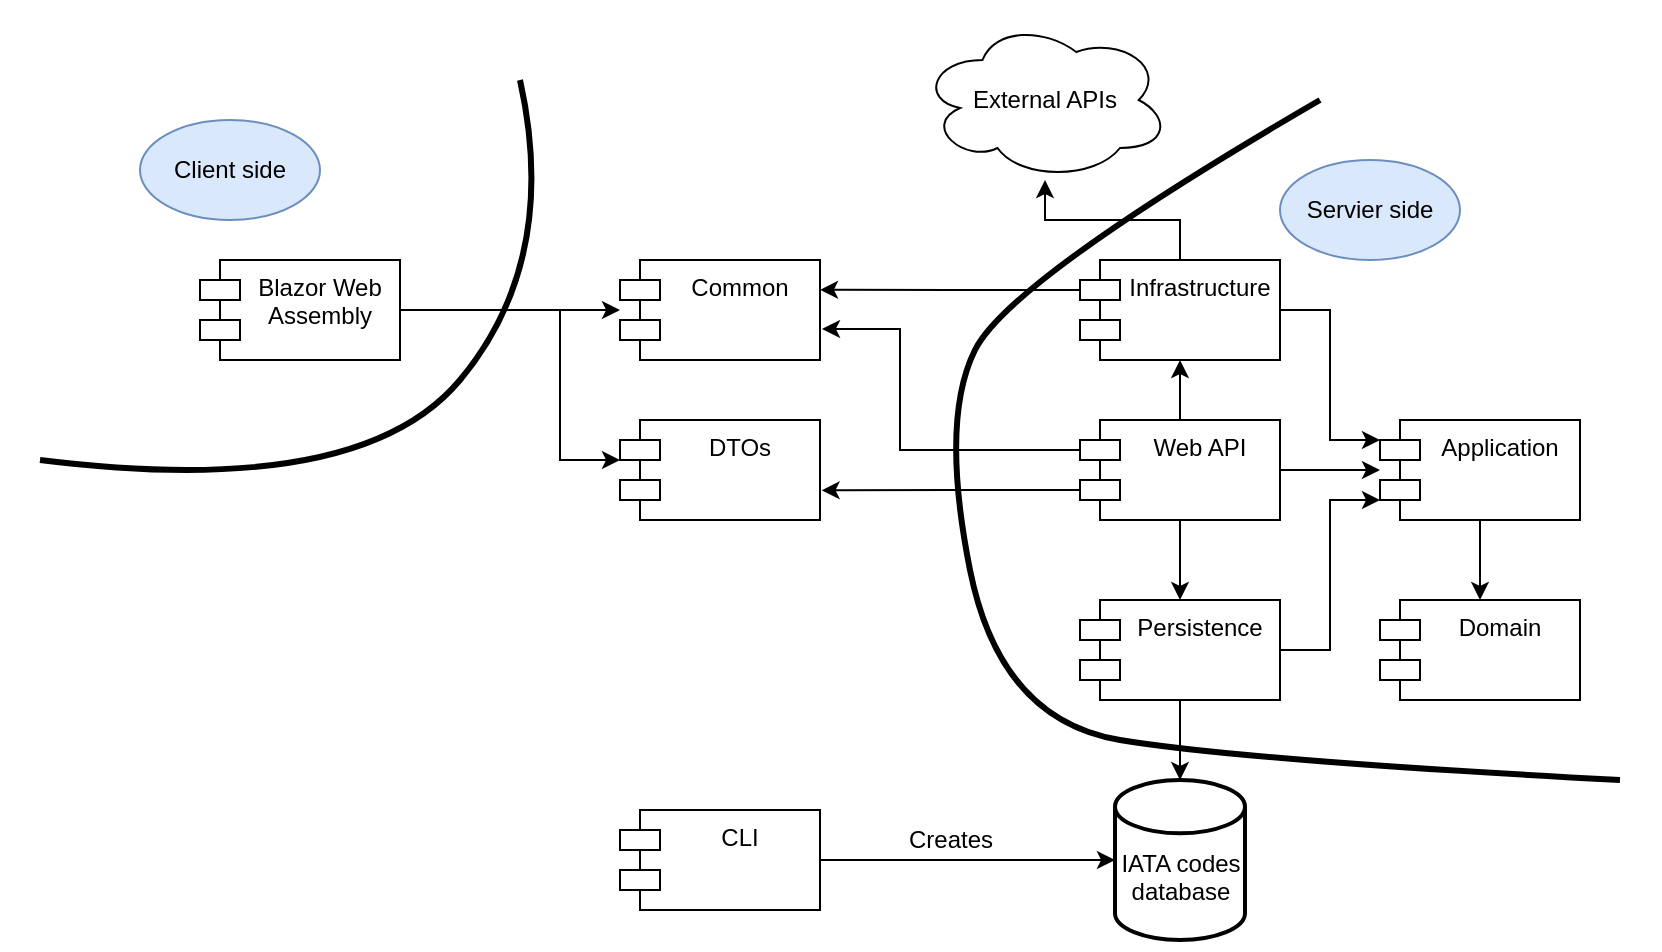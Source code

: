 <mxfile version="25.0.3">
  <diagram name="Page-1" id="XtOKc3ZptWslj0KIrLd9">
    <mxGraphModel dx="1195" dy="622" grid="1" gridSize="10" guides="1" tooltips="1" connect="1" arrows="1" fold="1" page="1" pageScale="1" pageWidth="850" pageHeight="1100" math="0" shadow="0">
      <root>
        <mxCell id="0" />
        <mxCell id="1" parent="0" />
        <mxCell id="Q0s3X_T0g62Fg38tJ6VA-1" value="CLI" style="shape=module;align=left;spacingLeft=20;align=center;verticalAlign=top;whiteSpace=wrap;html=1;" parent="1" vertex="1">
          <mxGeometry x="330" y="465" width="100" height="50" as="geometry" />
        </mxCell>
        <mxCell id="2RTKpxEuPrczmGBj0FDz-25" style="edgeStyle=orthogonalEdgeStyle;rounded=0;orthogonalLoop=1;jettySize=auto;html=1;entryX=0.5;entryY=0;entryDx=0;entryDy=0;" edge="1" parent="1" source="Q0s3X_T0g62Fg38tJ6VA-2" target="Q0s3X_T0g62Fg38tJ6VA-4">
          <mxGeometry relative="1" as="geometry" />
        </mxCell>
        <mxCell id="Q0s3X_T0g62Fg38tJ6VA-2" value="Application" style="shape=module;align=left;spacingLeft=20;align=center;verticalAlign=top;whiteSpace=wrap;html=1;" parent="1" vertex="1">
          <mxGeometry x="710" y="270" width="100" height="50" as="geometry" />
        </mxCell>
        <mxCell id="2RTKpxEuPrczmGBj0FDz-36" style="edgeStyle=orthogonalEdgeStyle;rounded=0;orthogonalLoop=1;jettySize=auto;html=1;" edge="1" parent="1" source="Q0s3X_T0g62Fg38tJ6VA-3" target="W2uz0iYO-RVavTAUIPfI-1">
          <mxGeometry relative="1" as="geometry" />
        </mxCell>
        <mxCell id="Q0s3X_T0g62Fg38tJ6VA-3" value="Blazor Web Assembly" style="shape=module;align=left;spacingLeft=20;align=center;verticalAlign=top;whiteSpace=wrap;html=1;" parent="1" vertex="1">
          <mxGeometry x="120" y="190" width="100" height="50" as="geometry" />
        </mxCell>
        <mxCell id="Q0s3X_T0g62Fg38tJ6VA-4" value="Domain" style="shape=module;align=left;spacingLeft=20;align=center;verticalAlign=top;whiteSpace=wrap;html=1;" parent="1" vertex="1">
          <mxGeometry x="710" y="360" width="100" height="50" as="geometry" />
        </mxCell>
        <mxCell id="Q0s3X_T0g62Fg38tJ6VA-5" value="Persistence" style="shape=module;align=left;spacingLeft=20;align=center;verticalAlign=top;whiteSpace=wrap;html=1;" parent="1" vertex="1">
          <mxGeometry x="560" y="360" width="100" height="50" as="geometry" />
        </mxCell>
        <mxCell id="Q0s3X_T0g62Fg38tJ6VA-6" value="DTOs" style="shape=module;align=left;spacingLeft=20;align=center;verticalAlign=top;whiteSpace=wrap;html=1;" parent="1" vertex="1">
          <mxGeometry x="330" y="270" width="100" height="50" as="geometry" />
        </mxCell>
        <mxCell id="2RTKpxEuPrczmGBj0FDz-28" style="edgeStyle=orthogonalEdgeStyle;rounded=0;orthogonalLoop=1;jettySize=auto;html=1;" edge="1" parent="1" source="Q0s3X_T0g62Fg38tJ6VA-7" target="Q0s3X_T0g62Fg38tJ6VA-2">
          <mxGeometry relative="1" as="geometry" />
        </mxCell>
        <mxCell id="2RTKpxEuPrczmGBj0FDz-30" style="edgeStyle=orthogonalEdgeStyle;rounded=0;orthogonalLoop=1;jettySize=auto;html=1;entryX=0.5;entryY=1;entryDx=0;entryDy=0;" edge="1" parent="1" source="Q0s3X_T0g62Fg38tJ6VA-7" target="2RTKpxEuPrczmGBj0FDz-1">
          <mxGeometry relative="1" as="geometry" />
        </mxCell>
        <mxCell id="2RTKpxEuPrczmGBj0FDz-31" style="edgeStyle=orthogonalEdgeStyle;rounded=0;orthogonalLoop=1;jettySize=auto;html=1;entryX=0.5;entryY=0;entryDx=0;entryDy=0;" edge="1" parent="1" source="Q0s3X_T0g62Fg38tJ6VA-7" target="Q0s3X_T0g62Fg38tJ6VA-5">
          <mxGeometry relative="1" as="geometry" />
        </mxCell>
        <mxCell id="2RTKpxEuPrczmGBj0FDz-33" style="edgeStyle=orthogonalEdgeStyle;rounded=0;orthogonalLoop=1;jettySize=auto;html=1;exitX=0;exitY=0;exitDx=0;exitDy=35;exitPerimeter=0;entryX=1.008;entryY=0.703;entryDx=0;entryDy=0;entryPerimeter=0;" edge="1" parent="1" source="Q0s3X_T0g62Fg38tJ6VA-7" target="Q0s3X_T0g62Fg38tJ6VA-6">
          <mxGeometry relative="1" as="geometry">
            <mxPoint x="440" y="304.857" as="targetPoint" />
          </mxGeometry>
        </mxCell>
        <mxCell id="Q0s3X_T0g62Fg38tJ6VA-7" value="Web API" style="shape=module;align=left;spacingLeft=20;align=center;verticalAlign=top;whiteSpace=wrap;html=1;" parent="1" vertex="1">
          <mxGeometry x="560" y="270" width="100" height="50" as="geometry" />
        </mxCell>
        <mxCell id="Q0s3X_T0g62Fg38tJ6VA-8" value="Client side" style="ellipse;whiteSpace=wrap;html=1;fillColor=#dae8fc;strokeColor=#6c8ebf;" parent="1" vertex="1">
          <mxGeometry x="90" y="120" width="90" height="50" as="geometry" />
        </mxCell>
        <mxCell id="Q0s3X_T0g62Fg38tJ6VA-9" value="Servier side" style="ellipse;whiteSpace=wrap;html=1;fillColor=#dae8fc;strokeColor=#6c8ebf;" parent="1" vertex="1">
          <mxGeometry x="660" y="140" width="90" height="50" as="geometry" />
        </mxCell>
        <mxCell id="Q0s3X_T0g62Fg38tJ6VA-10" value="IATA codes database&lt;div&gt;&lt;br&gt;&lt;/div&gt;" style="strokeWidth=2;html=1;shape=mxgraph.flowchart.database;whiteSpace=wrap;labelPosition=center;verticalLabelPosition=middle;align=center;verticalAlign=bottom;" parent="1" vertex="1">
          <mxGeometry x="577.5" y="450" width="65" height="80" as="geometry" />
        </mxCell>
        <mxCell id="Q0s3X_T0g62Fg38tJ6VA-23" value="" style="curved=1;endArrow=none;html=1;rounded=0;strokeWidth=3;endFill=0;" parent="1" edge="1">
          <mxGeometry width="50" height="50" relative="1" as="geometry">
            <mxPoint x="40" y="290" as="sourcePoint" />
            <mxPoint x="280" y="100" as="targetPoint" />
            <Array as="points">
              <mxPoint x="200" y="310" />
              <mxPoint x="300" y="190" />
            </Array>
          </mxGeometry>
        </mxCell>
        <mxCell id="Q0s3X_T0g62Fg38tJ6VA-24" value="" style="curved=1;endArrow=none;html=1;rounded=0;strokeWidth=3;endFill=0;" parent="1" edge="1">
          <mxGeometry width="50" height="50" relative="1" as="geometry">
            <mxPoint x="830" y="450" as="sourcePoint" />
            <mxPoint x="680" y="110" as="targetPoint" />
            <Array as="points">
              <mxPoint x="640" y="440" />
              <mxPoint x="520" y="420" />
              <mxPoint x="490" y="270" />
              <mxPoint x="525" y="200" />
            </Array>
          </mxGeometry>
        </mxCell>
        <mxCell id="W2uz0iYO-RVavTAUIPfI-1" value="Common" style="shape=module;align=left;spacingLeft=20;align=center;verticalAlign=top;whiteSpace=wrap;html=1;" parent="1" vertex="1">
          <mxGeometry x="330" y="190" width="100" height="50" as="geometry" />
        </mxCell>
        <mxCell id="W2uz0iYO-RVavTAUIPfI-33" value="" style="rounded=0;whiteSpace=wrap;html=1;strokeColor=none;" parent="1" vertex="1">
          <mxGeometry x="20" y="60" width="20" height="20" as="geometry" />
        </mxCell>
        <mxCell id="W2uz0iYO-RVavTAUIPfI-34" value="" style="rounded=0;whiteSpace=wrap;html=1;strokeColor=none;" parent="1" vertex="1">
          <mxGeometry x="830" y="515" width="20" height="20" as="geometry" />
        </mxCell>
        <mxCell id="2RTKpxEuPrczmGBj0FDz-41" style="edgeStyle=orthogonalEdgeStyle;rounded=0;orthogonalLoop=1;jettySize=auto;html=1;" edge="1" parent="1" source="2RTKpxEuPrczmGBj0FDz-1" target="2RTKpxEuPrczmGBj0FDz-39">
          <mxGeometry relative="1" as="geometry" />
        </mxCell>
        <mxCell id="2RTKpxEuPrczmGBj0FDz-1" value="Infrastructure" style="shape=module;align=left;spacingLeft=20;align=center;verticalAlign=top;whiteSpace=wrap;html=1;" vertex="1" parent="1">
          <mxGeometry x="560" y="190" width="100" height="50" as="geometry" />
        </mxCell>
        <mxCell id="2RTKpxEuPrczmGBj0FDz-14" style="edgeStyle=orthogonalEdgeStyle;rounded=0;orthogonalLoop=1;jettySize=auto;html=1;entryX=0;entryY=0.5;entryDx=0;entryDy=0;entryPerimeter=0;" edge="1" parent="1" source="Q0s3X_T0g62Fg38tJ6VA-1" target="Q0s3X_T0g62Fg38tJ6VA-10">
          <mxGeometry relative="1" as="geometry" />
        </mxCell>
        <mxCell id="2RTKpxEuPrczmGBj0FDz-15" value="Creates" style="text;html=1;align=center;verticalAlign=middle;resizable=0;points=[];autosize=1;strokeColor=none;fillColor=none;" vertex="1" parent="1">
          <mxGeometry x="460" y="465" width="70" height="30" as="geometry" />
        </mxCell>
        <mxCell id="2RTKpxEuPrczmGBj0FDz-27" style="edgeStyle=orthogonalEdgeStyle;rounded=0;orthogonalLoop=1;jettySize=auto;html=1;entryX=0;entryY=0.8;entryDx=0;entryDy=0;entryPerimeter=0;" edge="1" parent="1" source="Q0s3X_T0g62Fg38tJ6VA-5" target="Q0s3X_T0g62Fg38tJ6VA-2">
          <mxGeometry relative="1" as="geometry" />
        </mxCell>
        <mxCell id="2RTKpxEuPrczmGBj0FDz-29" style="edgeStyle=orthogonalEdgeStyle;rounded=0;orthogonalLoop=1;jettySize=auto;html=1;entryX=0;entryY=0.2;entryDx=0;entryDy=0;entryPerimeter=0;" edge="1" parent="1" source="2RTKpxEuPrczmGBj0FDz-1" target="Q0s3X_T0g62Fg38tJ6VA-2">
          <mxGeometry relative="1" as="geometry" />
        </mxCell>
        <mxCell id="2RTKpxEuPrczmGBj0FDz-34" style="edgeStyle=orthogonalEdgeStyle;rounded=0;orthogonalLoop=1;jettySize=auto;html=1;exitX=0;exitY=0;exitDx=0;exitDy=15;exitPerimeter=0;entryX=1.01;entryY=0.689;entryDx=0;entryDy=0;entryPerimeter=0;" edge="1" parent="1" source="Q0s3X_T0g62Fg38tJ6VA-7" target="W2uz0iYO-RVavTAUIPfI-1">
          <mxGeometry relative="1" as="geometry">
            <Array as="points">
              <mxPoint x="470" y="285" />
              <mxPoint x="470" y="225" />
            </Array>
          </mxGeometry>
        </mxCell>
        <mxCell id="2RTKpxEuPrczmGBj0FDz-35" style="edgeStyle=orthogonalEdgeStyle;rounded=0;orthogonalLoop=1;jettySize=auto;html=1;exitX=0;exitY=0;exitDx=0;exitDy=15;exitPerimeter=0;entryX=1;entryY=0.298;entryDx=0;entryDy=0;entryPerimeter=0;" edge="1" parent="1" source="2RTKpxEuPrczmGBj0FDz-1" target="W2uz0iYO-RVavTAUIPfI-1">
          <mxGeometry relative="1" as="geometry" />
        </mxCell>
        <mxCell id="2RTKpxEuPrczmGBj0FDz-37" style="edgeStyle=orthogonalEdgeStyle;rounded=0;orthogonalLoop=1;jettySize=auto;html=1;exitX=1;exitY=0.5;exitDx=0;exitDy=0;entryX=0;entryY=0.4;entryDx=0;entryDy=0;entryPerimeter=0;" edge="1" parent="1" source="Q0s3X_T0g62Fg38tJ6VA-3" target="Q0s3X_T0g62Fg38tJ6VA-6">
          <mxGeometry relative="1" as="geometry">
            <Array as="points">
              <mxPoint x="300" y="215" />
              <mxPoint x="300" y="290" />
            </Array>
          </mxGeometry>
        </mxCell>
        <mxCell id="2RTKpxEuPrczmGBj0FDz-38" style="edgeStyle=orthogonalEdgeStyle;rounded=0;orthogonalLoop=1;jettySize=auto;html=1;entryX=0.5;entryY=0;entryDx=0;entryDy=0;entryPerimeter=0;" edge="1" parent="1" source="Q0s3X_T0g62Fg38tJ6VA-5" target="Q0s3X_T0g62Fg38tJ6VA-10">
          <mxGeometry relative="1" as="geometry" />
        </mxCell>
        <mxCell id="2RTKpxEuPrczmGBj0FDz-39" value="External APIs" style="ellipse;shape=cloud;whiteSpace=wrap;html=1;" vertex="1" parent="1">
          <mxGeometry x="480" y="70" width="125" height="80" as="geometry" />
        </mxCell>
      </root>
    </mxGraphModel>
  </diagram>
</mxfile>
